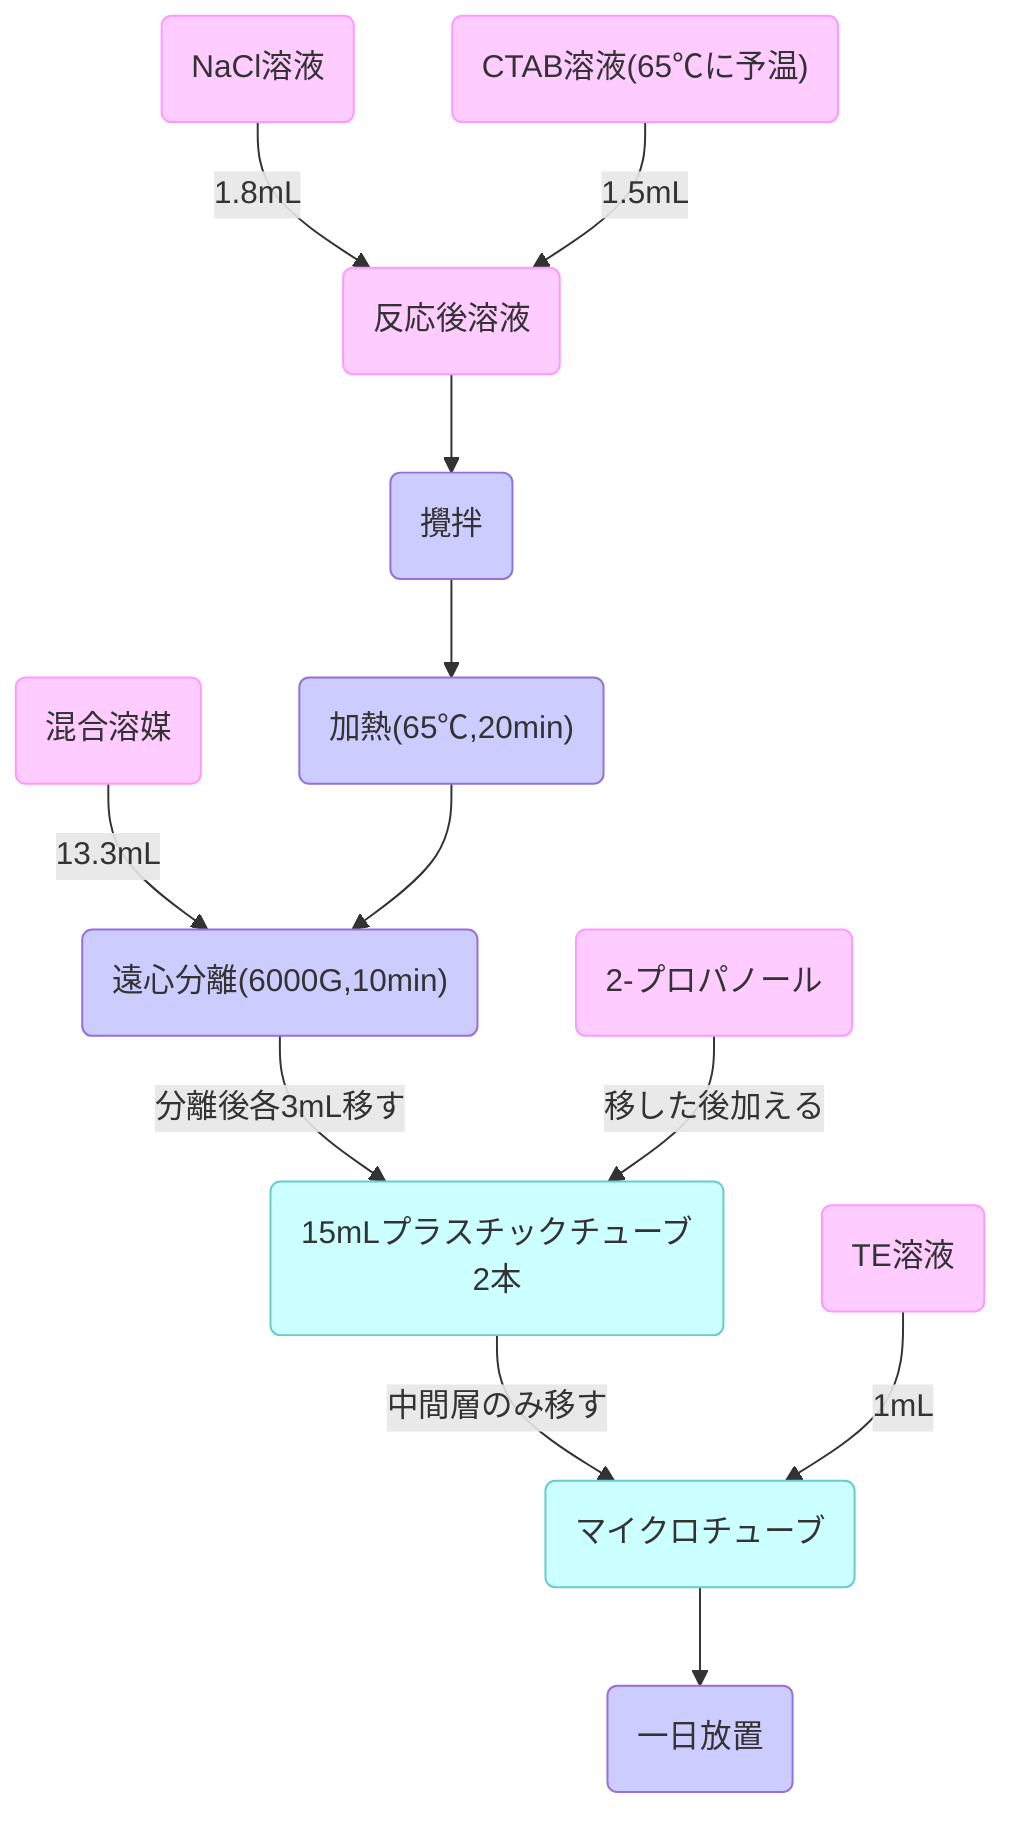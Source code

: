 graph TD
    24(反応後溶液)
    13(NaCl溶液)
    14("CTAB溶液(65℃に予温)")
    15(攪拌)
    16("加熱(65℃,20min)")
    17(混合溶媒)
    18("遠心分離(6000G,10min)")
    20(15mLプラスチックチューブ2本)
    21(2-プロパノール)
    22(マイクロチューブ)
    23(TE溶液)
    27(一日放置)

    classDef subs fill:#fcf,stroke:#f9f; 
    classDef container fill:#cff,stroke:#6cc;
    classDef operation fill:#ccf;

    class 13,14,24,25,17,21,23 subs;
    class 20,22 container;
    class 15,16,18,27 operation;

    13-->|1.8mL|24
    14-->|1.5mL|24
    24-->15-->16
    17-->|13.3mL|18
    16-->18-->|分離後各3mL移す|20
    21-->|移した後加える|20-->|中間層のみ移す|22
    23-->|1mL|22-->27